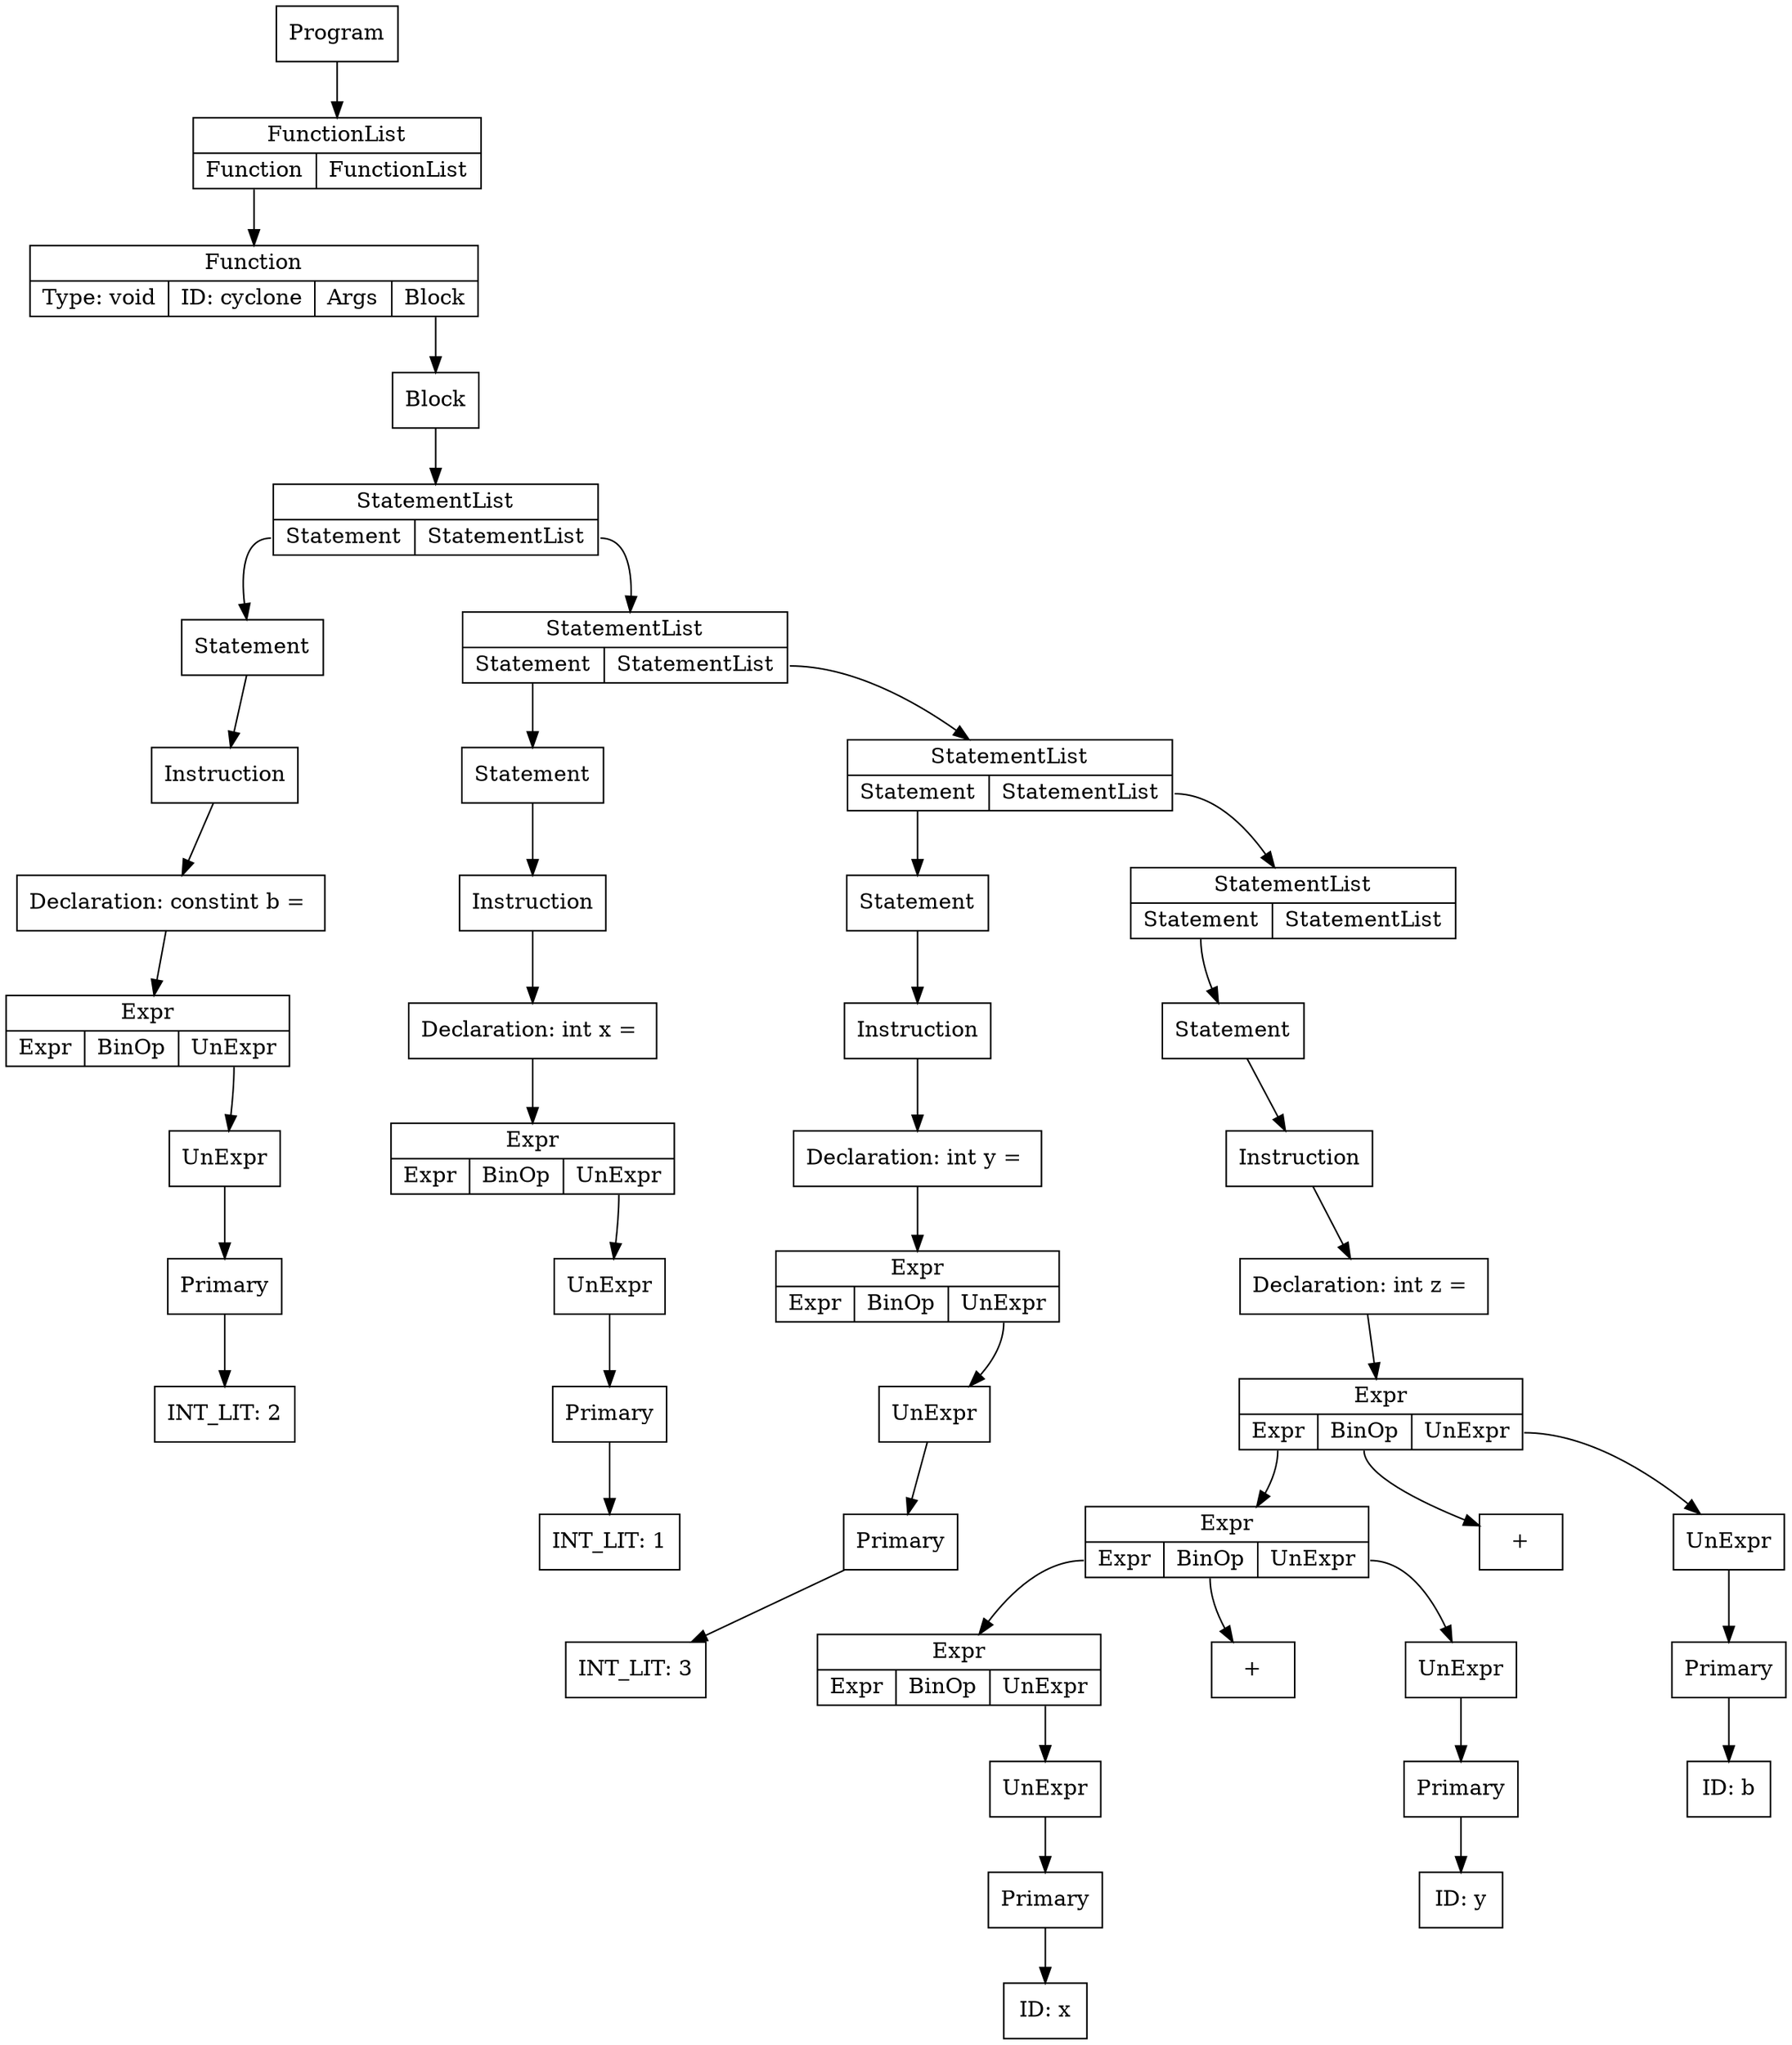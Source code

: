 digraph ccTree {
graph[nodesep="1"]
	node [shape=box]
	node [shape=box]
	n0 [label = "Primary"]
	n1 [label = "INT_LIT: 2"]
	n0-> n1
	n2 [label = "UnExpr"]
	n2-> n0
	n3 [label = "{Expr | {<e>Expr | <bo>BinOp | <ue>UnExpr}}", shape="record"]
	n3:ue-> n2
	n4 [label = "Declaration: constint b = "]
	n4-> n3
	n5 [label = "Instruction"]
	n5-> n4
	n6 [label = "Statement"]
	n6-> n5
	n7 [label = "Primary"]
	n8 [label = "INT_LIT: 1"]
	n7-> n8
	n9 [label = "UnExpr"]
	n9-> n7
	n10 [label = "{Expr | {<e>Expr | <bo>BinOp | <ue>UnExpr}}", shape="record"]
	n10:ue-> n9
	n11 [label = "Declaration: int x = "]
	n11-> n10
	n12 [label = "Instruction"]
	n12-> n11
	n13 [label = "Statement"]
	n13-> n12
	n14 [label = "Primary"]
	n15 [label = "INT_LIT: 3"]
	n14-> n15
	n16 [label = "UnExpr"]
	n16-> n14
	n17 [label = "{Expr | {<e>Expr | <bo>BinOp | <ue>UnExpr}}", shape="record"]
	n17:ue-> n16
	n18 [label = "Declaration: int y = "]
	n18-> n17
	n19 [label = "Instruction"]
	n19-> n18
	n20 [label = "Statement"]
	n20-> n19
	n21 [label = "Primary"]
	n22 [label = "ID: x"]
	n21-> n22
	n23 [label = "UnExpr"]
	n23-> n21
	n24 [label = "{Expr | {<e>Expr | <bo>BinOp | <ue>UnExpr}}", shape="record"]
	n24:ue-> n23
	n25 [label = "Primary"]
	n26 [label = "ID: y"]
	n25-> n26
	n27 [label = "UnExpr"]
	n27-> n25
	n28 [label = "{Expr | {<e>Expr | <bo>BinOp | <ue>UnExpr}}", shape="record"]
	n28:e-> n24
	n29 [label = "+"]
	n28:bo-> n29
	n28:ue-> n27
	n30 [label = "Primary"]
	n31 [label = "ID: b"]
	n30-> n31
	n32 [label = "UnExpr"]
	n32-> n30
	n33 [label = "{Expr | {<e>Expr | <bo>BinOp | <ue>UnExpr}}", shape="record"]
	n33:e-> n28
	n34 [label = "+"]
	n33:bo-> n34
	n33:ue-> n32
	n35 [label = "Declaration: int z = "]
	n35-> n33
	n36 [label = "Instruction"]
	n36-> n35
	n37 [label = "Statement"]
	n37-> n36
	n38 [label = "{StatementList | {<s>Statement | <sl>StatementList}}", shape="record"]
	n38:s-> n37
	n39 [label = "{StatementList | {<s>Statement | <sl>StatementList}}", shape="record"]
	n39:s-> n20
	n39:sl-> n38
	n40 [label = "{StatementList | {<s>Statement | <sl>StatementList}}", shape="record"]
	n40:s-> n13
	n40:sl-> n39
	n41 [label = "{StatementList | {<s>Statement | <sl>StatementList}}", shape="record"]
	n41:s-> n6
	n41:sl-> n40
	n42 [label = "Block"]
	n42-> n41
	n43 [label = "{Function | {Type: void | ID: cyclone | <a>Args | <b>Block}}", shape="record"]
	n43:b-> n42
	n44 [label = "{FunctionList | {<f> Function | <fl> FunctionList}}", shape="record"]
	n44:f-> n43
	n45 [label = "Program"]
	n45-> n44
}